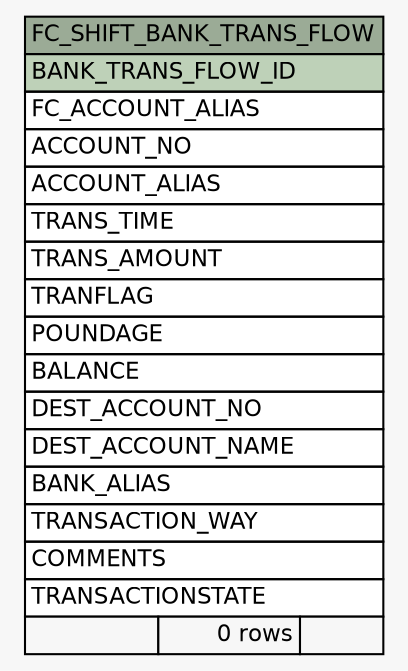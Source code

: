 // dot 2.26.0 on Linux 2.6.32-504.8.1.el6.x86_64
// SchemaSpy rev 590
digraph "FC_SHIFT_BANK_TRANS_FLOW" {
  graph [
    rankdir="RL"
    bgcolor="#f7f7f7"
    nodesep="0.18"
    ranksep="0.46"
    fontname="Helvetica"
    fontsize="11"
  ];
  node [
    fontname="Helvetica"
    fontsize="11"
    shape="plaintext"
  ];
  edge [
    arrowsize="0.8"
  ];
  "FC_SHIFT_BANK_TRANS_FLOW" [
    label=<
    <TABLE BORDER="0" CELLBORDER="1" CELLSPACING="0" BGCOLOR="#ffffff">
      <TR><TD COLSPAN="3" BGCOLOR="#9bab96" ALIGN="CENTER">FC_SHIFT_BANK_TRANS_FLOW</TD></TR>
      <TR><TD PORT="BANK_TRANS_FLOW_ID" COLSPAN="3" BGCOLOR="#bed1b8" ALIGN="LEFT">BANK_TRANS_FLOW_ID</TD></TR>
      <TR><TD PORT="FC_ACCOUNT_ALIAS" COLSPAN="3" ALIGN="LEFT">FC_ACCOUNT_ALIAS</TD></TR>
      <TR><TD PORT="ACCOUNT_NO" COLSPAN="3" ALIGN="LEFT">ACCOUNT_NO</TD></TR>
      <TR><TD PORT="ACCOUNT_ALIAS" COLSPAN="3" ALIGN="LEFT">ACCOUNT_ALIAS</TD></TR>
      <TR><TD PORT="TRANS_TIME" COLSPAN="3" ALIGN="LEFT">TRANS_TIME</TD></TR>
      <TR><TD PORT="TRANS_AMOUNT" COLSPAN="3" ALIGN="LEFT">TRANS_AMOUNT</TD></TR>
      <TR><TD PORT="TRANFLAG" COLSPAN="3" ALIGN="LEFT">TRANFLAG</TD></TR>
      <TR><TD PORT="POUNDAGE" COLSPAN="3" ALIGN="LEFT">POUNDAGE</TD></TR>
      <TR><TD PORT="BALANCE" COLSPAN="3" ALIGN="LEFT">BALANCE</TD></TR>
      <TR><TD PORT="DEST_ACCOUNT_NO" COLSPAN="3" ALIGN="LEFT">DEST_ACCOUNT_NO</TD></TR>
      <TR><TD PORT="DEST_ACCOUNT_NAME" COLSPAN="3" ALIGN="LEFT">DEST_ACCOUNT_NAME</TD></TR>
      <TR><TD PORT="BANK_ALIAS" COLSPAN="3" ALIGN="LEFT">BANK_ALIAS</TD></TR>
      <TR><TD PORT="TRANSACTION_WAY" COLSPAN="3" ALIGN="LEFT">TRANSACTION_WAY</TD></TR>
      <TR><TD PORT="COMMENTS" COLSPAN="3" ALIGN="LEFT">COMMENTS</TD></TR>
      <TR><TD PORT="TRANSACTIONSTATE" COLSPAN="3" ALIGN="LEFT">TRANSACTIONSTATE</TD></TR>
      <TR><TD ALIGN="LEFT" BGCOLOR="#f7f7f7">  </TD><TD ALIGN="RIGHT" BGCOLOR="#f7f7f7">0 rows</TD><TD ALIGN="RIGHT" BGCOLOR="#f7f7f7">  </TD></TR>
    </TABLE>>
    URL="tables/FC_SHIFT_BANK_TRANS_FLOW.html"
    tooltip="FC_SHIFT_BANK_TRANS_FLOW"
  ];
}
